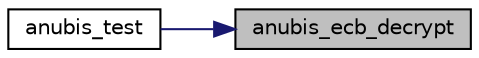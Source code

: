 digraph "anubis_ecb_decrypt"
{
 // LATEX_PDF_SIZE
  edge [fontname="Helvetica",fontsize="10",labelfontname="Helvetica",labelfontsize="10"];
  node [fontname="Helvetica",fontsize="10",shape=record];
  rankdir="RL";
  Node9 [label="anubis_ecb_decrypt",height=0.2,width=0.4,color="black", fillcolor="grey75", style="filled", fontcolor="black",tooltip="Decrypts a block of text with Anubis."];
  Node9 -> Node10 [dir="back",color="midnightblue",fontsize="10",style="solid",fontname="Helvetica"];
  Node10 [label="anubis_test",height=0.2,width=0.4,color="black", fillcolor="white", style="filled",URL="$anubis_8c.html#a81f0af86ef06366e1ba31ddf293e9261",tooltip="Performs a self-test of the Anubis block cipher."];
}
